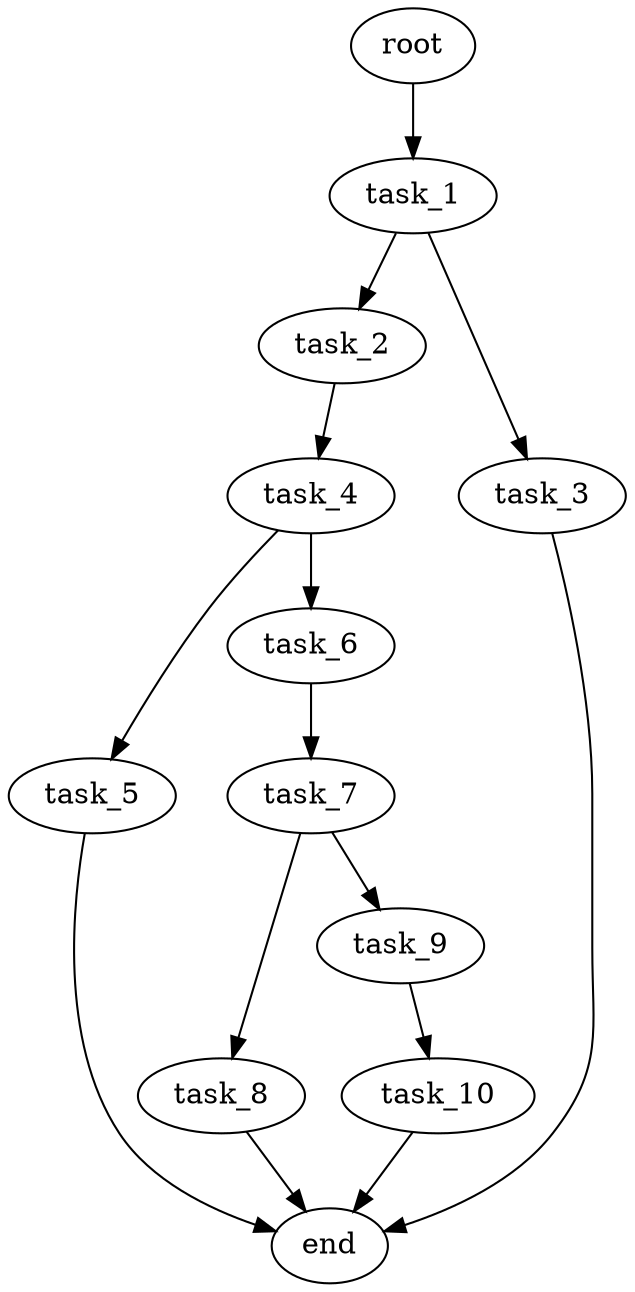 digraph G {
  root [size="0.000000e+00"];
  task_1 [size="3.702439e+10"];
  task_2 [size="2.095861e+10"];
  task_3 [size="2.670511e+10"];
  task_4 [size="9.366609e+10"];
  task_5 [size="6.480706e+10"];
  task_6 [size="6.091701e+10"];
  task_7 [size="1.712215e+10"];
  task_8 [size="7.291539e+10"];
  task_9 [size="1.634862e+10"];
  task_10 [size="3.795175e+10"];
  end [size="0.000000e+00"];

  root -> task_1 [size="1.000000e-12"];
  task_1 -> task_2 [size="2.095861e+08"];
  task_1 -> task_3 [size="2.670511e+08"];
  task_2 -> task_4 [size="9.366609e+08"];
  task_3 -> end [size="1.000000e-12"];
  task_4 -> task_5 [size="6.480706e+08"];
  task_4 -> task_6 [size="6.091701e+08"];
  task_5 -> end [size="1.000000e-12"];
  task_6 -> task_7 [size="1.712215e+08"];
  task_7 -> task_8 [size="7.291539e+08"];
  task_7 -> task_9 [size="1.634862e+08"];
  task_8 -> end [size="1.000000e-12"];
  task_9 -> task_10 [size="3.795175e+08"];
  task_10 -> end [size="1.000000e-12"];
}
